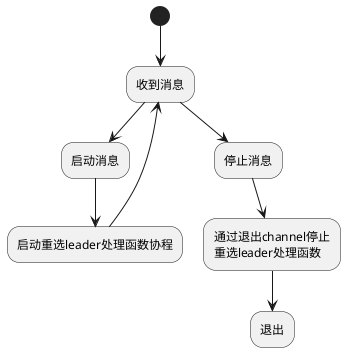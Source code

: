 @startuml
(*) --> 收到消息
--> 启动消息
--> 启动重选leader处理函数协程
--> 收到消息
收到消息 --> 停止消息
--> "通过退出channel停止\n重选leader处理函数"
--> 退出
@enduml